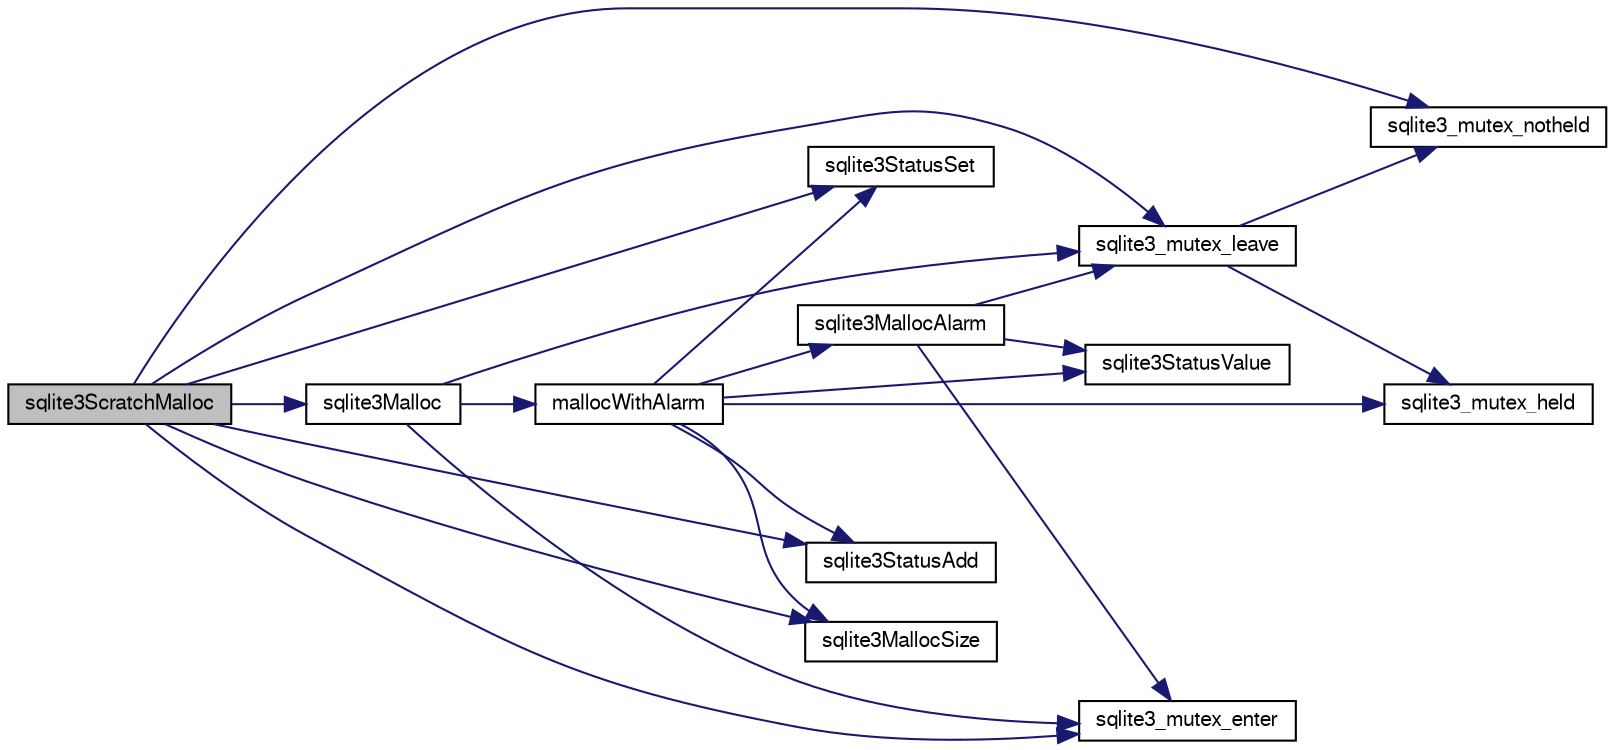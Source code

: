 digraph "sqlite3ScratchMalloc"
{
  edge [fontname="FreeSans",fontsize="10",labelfontname="FreeSans",labelfontsize="10"];
  node [fontname="FreeSans",fontsize="10",shape=record];
  rankdir="LR";
  Node693628 [label="sqlite3ScratchMalloc",height=0.2,width=0.4,color="black", fillcolor="grey75", style="filled", fontcolor="black"];
  Node693628 -> Node693629 [color="midnightblue",fontsize="10",style="solid",fontname="FreeSans"];
  Node693629 [label="sqlite3_mutex_enter",height=0.2,width=0.4,color="black", fillcolor="white", style="filled",URL="$sqlite3_8c.html#a1c12cde690bd89f104de5cbad12a6bf5"];
  Node693628 -> Node693630 [color="midnightblue",fontsize="10",style="solid",fontname="FreeSans"];
  Node693630 [label="sqlite3StatusSet",height=0.2,width=0.4,color="black", fillcolor="white", style="filled",URL="$sqlite3_8c.html#afec7586c01fcb5ea17dc9d7725a589d9"];
  Node693628 -> Node693631 [color="midnightblue",fontsize="10",style="solid",fontname="FreeSans"];
  Node693631 [label="sqlite3StatusAdd",height=0.2,width=0.4,color="black", fillcolor="white", style="filled",URL="$sqlite3_8c.html#afa029f93586aeab4cc85360905dae9cd"];
  Node693628 -> Node693632 [color="midnightblue",fontsize="10",style="solid",fontname="FreeSans"];
  Node693632 [label="sqlite3_mutex_leave",height=0.2,width=0.4,color="black", fillcolor="white", style="filled",URL="$sqlite3_8c.html#a5838d235601dbd3c1fa993555c6bcc93"];
  Node693632 -> Node693633 [color="midnightblue",fontsize="10",style="solid",fontname="FreeSans"];
  Node693633 [label="sqlite3_mutex_held",height=0.2,width=0.4,color="black", fillcolor="white", style="filled",URL="$sqlite3_8c.html#acf77da68932b6bc163c5e68547ecc3e7"];
  Node693632 -> Node693634 [color="midnightblue",fontsize="10",style="solid",fontname="FreeSans"];
  Node693634 [label="sqlite3_mutex_notheld",height=0.2,width=0.4,color="black", fillcolor="white", style="filled",URL="$sqlite3_8c.html#a83967c837c1c000d3b5adcfaa688f5dc"];
  Node693628 -> Node693635 [color="midnightblue",fontsize="10",style="solid",fontname="FreeSans"];
  Node693635 [label="sqlite3Malloc",height=0.2,width=0.4,color="black", fillcolor="white", style="filled",URL="$sqlite3_8c.html#a361a2eaa846b1885f123abe46f5d8b2b"];
  Node693635 -> Node693629 [color="midnightblue",fontsize="10",style="solid",fontname="FreeSans"];
  Node693635 -> Node693636 [color="midnightblue",fontsize="10",style="solid",fontname="FreeSans"];
  Node693636 [label="mallocWithAlarm",height=0.2,width=0.4,color="black", fillcolor="white", style="filled",URL="$sqlite3_8c.html#ab070d5cf8e48ec8a6a43cf025d48598b"];
  Node693636 -> Node693633 [color="midnightblue",fontsize="10",style="solid",fontname="FreeSans"];
  Node693636 -> Node693630 [color="midnightblue",fontsize="10",style="solid",fontname="FreeSans"];
  Node693636 -> Node693637 [color="midnightblue",fontsize="10",style="solid",fontname="FreeSans"];
  Node693637 [label="sqlite3StatusValue",height=0.2,width=0.4,color="black", fillcolor="white", style="filled",URL="$sqlite3_8c.html#a30b8ac296c6e200c1fa57708d52c6ef6"];
  Node693636 -> Node693638 [color="midnightblue",fontsize="10",style="solid",fontname="FreeSans"];
  Node693638 [label="sqlite3MallocAlarm",height=0.2,width=0.4,color="black", fillcolor="white", style="filled",URL="$sqlite3_8c.html#ada66988e8471d1198f3219c062377508"];
  Node693638 -> Node693637 [color="midnightblue",fontsize="10",style="solid",fontname="FreeSans"];
  Node693638 -> Node693632 [color="midnightblue",fontsize="10",style="solid",fontname="FreeSans"];
  Node693638 -> Node693629 [color="midnightblue",fontsize="10",style="solid",fontname="FreeSans"];
  Node693636 -> Node693639 [color="midnightblue",fontsize="10",style="solid",fontname="FreeSans"];
  Node693639 [label="sqlite3MallocSize",height=0.2,width=0.4,color="black", fillcolor="white", style="filled",URL="$sqlite3_8c.html#acf5d2a5f35270bafb050bd2def576955"];
  Node693636 -> Node693631 [color="midnightblue",fontsize="10",style="solid",fontname="FreeSans"];
  Node693635 -> Node693632 [color="midnightblue",fontsize="10",style="solid",fontname="FreeSans"];
  Node693628 -> Node693639 [color="midnightblue",fontsize="10",style="solid",fontname="FreeSans"];
  Node693628 -> Node693634 [color="midnightblue",fontsize="10",style="solid",fontname="FreeSans"];
}
